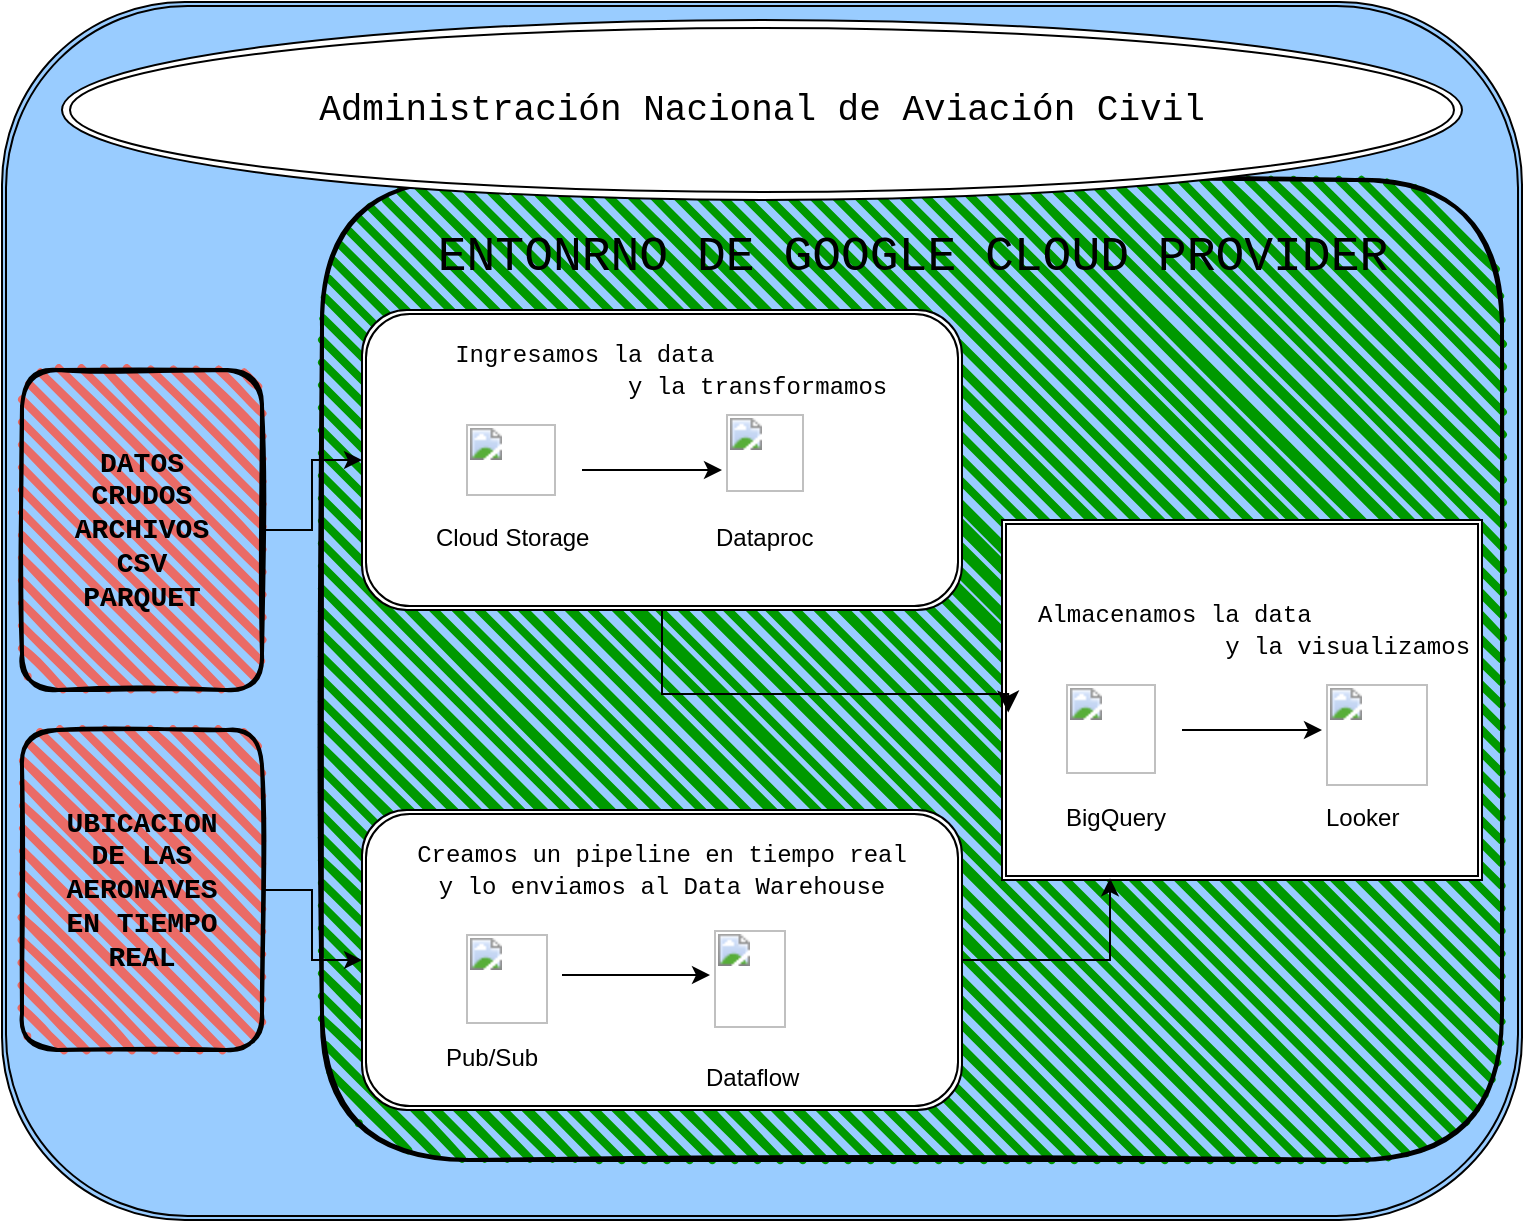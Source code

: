 <mxfile version="24.6.1" type="google">
  <diagram id="C5RBs43oDa-KdzZeNtuy" name="Page-1">
    <mxGraphModel grid="1" page="1" gridSize="10" guides="1" tooltips="1" connect="1" arrows="1" fold="1" pageScale="1" pageWidth="827" pageHeight="1169" math="0" shadow="0">
      <root>
        <mxCell id="WIyWlLk6GJQsqaUBKTNV-0" />
        <mxCell id="WIyWlLk6GJQsqaUBKTNV-1" parent="WIyWlLk6GJQsqaUBKTNV-0" />
        <mxCell id="5yX12SplNettPFv9PZgu-11" value="" style="shape=ext;double=1;rounded=1;whiteSpace=wrap;html=1;fillColor=#99CCFF;" vertex="1" parent="WIyWlLk6GJQsqaUBKTNV-1">
          <mxGeometry x="40" y="21" width="760" height="609" as="geometry" />
        </mxCell>
        <mxCell id="5yX12SplNettPFv9PZgu-41" value="" style="rounded=1;whiteSpace=wrap;html=1;strokeWidth=2;fillWeight=4;hachureGap=8;hachureAngle=45;fillColor=#009900;sketch=1;" vertex="1" parent="WIyWlLk6GJQsqaUBKTNV-1">
          <mxGeometry x="200" y="110" width="590" height="490" as="geometry" />
        </mxCell>
        <mxCell id="5yX12SplNettPFv9PZgu-15" value="" style="shape=ext;double=1;rounded=0;whiteSpace=wrap;html=1;align=center;" vertex="1" parent="WIyWlLk6GJQsqaUBKTNV-1">
          <mxGeometry x="540" y="280" width="240" height="180" as="geometry" />
        </mxCell>
        <mxCell id="5yX12SplNettPFv9PZgu-32" style="edgeStyle=orthogonalEdgeStyle;rounded=0;orthogonalLoop=1;jettySize=auto;html=1;" edge="1" parent="WIyWlLk6GJQsqaUBKTNV-1" source="5yX12SplNettPFv9PZgu-16" target="5yX12SplNettPFv9PZgu-23">
          <mxGeometry relative="1" as="geometry" />
        </mxCell>
        <UserObject label="&lt;b style=&quot;font-weight:normal;&quot; id=&quot;docs-internal-guid-5fdfe7ac-7fff-1659-0325-1ee77e289a2b&quot;&gt;&lt;img width=&quot;45px;&quot; height=&quot;45px;&quot; src=&quot;https://lh7-us.googleusercontent.com/slidesz/AGV_vUd3dKQBJTdxgp6uiI_hlELxMwT_KbczcjplvYYkk5TmkHq_bcpuHGwIEZUq_AT1uNawVVGs6wYQ6irzi9JkrbOlfEh9S4JGdVZ_K5EIGIRMXFEI1RuekHi9SFxRgp8rh4zf7qvtlqbRfdWrz-a6zi2jIqYMVpnW=s2048?key=HlGHz7GLxUE4mLiwRD8bgA&quot;&gt;&lt;/b&gt;" link="&lt;b style=&quot;font-weight:normal;&quot; id=&quot;docs-internal-guid-5fdfe7ac-7fff-1659-0325-1ee77e289a2b&quot;&gt;&lt;img width=&quot;45px;&quot; height=&quot;45px;&quot; src=&quot;https://lh7-us.googleusercontent.com/slidesz/AGV_vUd3dKQBJTdxgp6uiI_hlELxMwT_KbczcjplvYYkk5TmkHq_bcpuHGwIEZUq_AT1uNawVVGs6wYQ6irzi9JkrbOlfEh9S4JGdVZ_K5EIGIRMXFEI1RuekHi9SFxRgp8rh4zf7qvtlqbRfdWrz-a6zi2jIqYMVpnW=s2048?key=HlGHz7GLxUE4mLiwRD8bgA&quot;&gt;&lt;/b&gt;" id="5yX12SplNettPFv9PZgu-16">
          <mxCell style="text;whiteSpace=wrap;html=1;" vertex="1" parent="WIyWlLk6GJQsqaUBKTNV-1">
            <mxGeometry x="570" y="355" width="60" height="60" as="geometry" />
          </mxCell>
        </UserObject>
        <mxCell id="5yX12SplNettPFv9PZgu-18" value="" style="shape=ext;double=1;rounded=1;whiteSpace=wrap;html=1;fillColor=#FFFFFF;" vertex="1" parent="WIyWlLk6GJQsqaUBKTNV-1">
          <mxGeometry x="220" y="175" width="300" height="150" as="geometry" />
        </mxCell>
        <mxCell id="5yX12SplNettPFv9PZgu-48" style="edgeStyle=orthogonalEdgeStyle;rounded=0;orthogonalLoop=1;jettySize=auto;html=1;" edge="1" parent="WIyWlLk6GJQsqaUBKTNV-1" source="5yX12SplNettPFv9PZgu-19" target="5yX12SplNettPFv9PZgu-45">
          <mxGeometry relative="1" as="geometry" />
        </mxCell>
        <UserObject label="&lt;b style=&quot;font-weight:normal;&quot; id=&quot;docs-internal-guid-e93f05c1-7fff-336d-de23-e6e1be0deb56&quot;&gt;&lt;img width=&quot;45px;&quot; height=&quot;36px;&quot; src=&quot;https://lh7-us.googleusercontent.com/slidesz/AGV_vUfNnLK49lolya_54kQGXMdNeo8roZgLFdViNDj64JISBaoIvYltFTFrEcT2e6iwBCFHcVo0wNKk_7Fimu6jDOiuwvhgqdVnCTpLpgHwCSQLeD7icOAazDUnzju0GTgxu2G-3DS2Owznlw1bdgk9GYcjdVq5YYc=s2048?key=HlGHz7GLxUE4mLiwRD8bgA&quot;&gt;&lt;/b&gt;" link="&lt;b style=&quot;font-weight:normal;&quot; id=&quot;docs-internal-guid-e93f05c1-7fff-336d-de23-e6e1be0deb56&quot;&gt;&lt;img width=&quot;45px;&quot; height=&quot;36px;&quot; src=&quot;https://lh7-us.googleusercontent.com/slidesz/AGV_vUfNnLK49lolya_54kQGXMdNeo8roZgLFdViNDj64JISBaoIvYltFTFrEcT2e6iwBCFHcVo0wNKk_7Fimu6jDOiuwvhgqdVnCTpLpgHwCSQLeD7icOAazDUnzju0GTgxu2G-3DS2Owznlw1bdgk9GYcjdVq5YYc=s2048?key=HlGHz7GLxUE4mLiwRD8bgA&quot;&gt;&lt;/b&gt;" id="5yX12SplNettPFv9PZgu-19">
          <mxCell style="text;whiteSpace=wrap;html=1;" vertex="1" parent="WIyWlLk6GJQsqaUBKTNV-1">
            <mxGeometry x="270" y="225" width="60" height="60" as="geometry" />
          </mxCell>
        </UserObject>
        <mxCell id="5yX12SplNettPFv9PZgu-21" value="Cloud Storage" style="text;whiteSpace=wrap;" vertex="1" parent="WIyWlLk6GJQsqaUBKTNV-1">
          <mxGeometry x="255" y="275" width="110" height="40" as="geometry" />
        </mxCell>
        <mxCell id="5yX12SplNettPFv9PZgu-22" value="BigQuery" style="text;whiteSpace=wrap;" vertex="1" parent="WIyWlLk6GJQsqaUBKTNV-1">
          <mxGeometry x="570" y="415" width="80" height="40" as="geometry" />
        </mxCell>
        <UserObject label="&lt;b style=&quot;font-weight:normal;&quot; id=&quot;docs-internal-guid-bb33ac9b-7fff-fe23-7293-b4f1d35a637f&quot;&gt;&lt;img width=&quot;51px;&quot; height=&quot;51px;&quot; src=&quot;https://lh7-us.googleusercontent.com/slidesz/AGV_vUdXtPRianAtsSaMzzcZrZnpraVQc0N-iucKHmZPz62ePJ5BOohVFDlUFLd3SbApkNQ8_3nJEUyFp_MVvpRQfk_lufTk-ikV94kERgC-RW-nrv9FEDfd6tjmEGAqyXKtCGmMoDAtjXwDgutU_4JJMnUT7mGqFtwB=s2048?key=HlGHz7GLxUE4mLiwRD8bgA&quot;&gt;&lt;/b&gt;" link="&lt;b style=&quot;font-weight:normal;&quot; id=&quot;docs-internal-guid-bb33ac9b-7fff-fe23-7293-b4f1d35a637f&quot;&gt;&lt;img width=&quot;51px;&quot; height=&quot;51px;&quot; src=&quot;https://lh7-us.googleusercontent.com/slidesz/AGV_vUdXtPRianAtsSaMzzcZrZnpraVQc0N-iucKHmZPz62ePJ5BOohVFDlUFLd3SbApkNQ8_3nJEUyFp_MVvpRQfk_lufTk-ikV94kERgC-RW-nrv9FEDfd6tjmEGAqyXKtCGmMoDAtjXwDgutU_4JJMnUT7mGqFtwB=s2048?key=HlGHz7GLxUE4mLiwRD8bgA&quot;&gt;&lt;/b&gt;" id="5yX12SplNettPFv9PZgu-23">
          <mxCell style="text;whiteSpace=wrap;html=1;" vertex="1" parent="WIyWlLk6GJQsqaUBKTNV-1">
            <mxGeometry x="700" y="355" width="80" height="60" as="geometry" />
          </mxCell>
        </UserObject>
        <mxCell id="5yX12SplNettPFv9PZgu-24" value="Looker" style="text;whiteSpace=wrap;" vertex="1" parent="WIyWlLk6GJQsqaUBKTNV-1">
          <mxGeometry x="700" y="415" width="70" height="40" as="geometry" />
        </mxCell>
        <mxCell id="5yX12SplNettPFv9PZgu-25" value="&lt;font face=&quot;Courier New&quot; style=&quot;font-size: 18px;&quot;&gt;Administración Nacional de Aviación Civil&lt;/font&gt;" style="ellipse;shape=doubleEllipse;whiteSpace=wrap;html=1;" vertex="1" parent="WIyWlLk6GJQsqaUBKTNV-1">
          <mxGeometry x="70" y="30" width="700" height="90" as="geometry" />
        </mxCell>
        <UserObject label="&lt;span style=&quot;font-family: &amp;quot;Courier New&amp;quot;;&quot;&gt;Almacenamos la data&amp;nbsp;&lt;/span&gt;&lt;div&gt;&lt;span style=&quot;font-family: &amp;quot;Courier New&amp;quot;;&quot;&gt;&amp;nbsp; &amp;nbsp; &amp;nbsp; &amp;nbsp; &amp;nbsp; &amp;nbsp; &amp;nbsp; &amp;nbsp; &amp;nbsp; &amp;nbsp; &amp;nbsp; &amp;nbsp;y la visualizamos&lt;/span&gt;&lt;/div&gt;" placeholders="1" name="Variable" id="5yX12SplNettPFv9PZgu-28">
          <mxCell style="text;html=1;strokeColor=none;fillColor=none;align=center;verticalAlign=middle;whiteSpace=wrap;overflow=hidden;" vertex="1" parent="WIyWlLk6GJQsqaUBKTNV-1">
            <mxGeometry x="475" y="305" width="310" height="60" as="geometry" />
          </mxCell>
        </UserObject>
        <mxCell id="5yX12SplNettPFv9PZgu-37" style="edgeStyle=orthogonalEdgeStyle;rounded=0;orthogonalLoop=1;jettySize=auto;html=1;" edge="1" parent="WIyWlLk6GJQsqaUBKTNV-1" source="5yX12SplNettPFv9PZgu-33" target="5yX12SplNettPFv9PZgu-18">
          <mxGeometry relative="1" as="geometry" />
        </mxCell>
        <mxCell id="5yX12SplNettPFv9PZgu-33" value="&lt;b&gt;&lt;font face=&quot;Courier New&quot; style=&quot;font-size: 14px;&quot;&gt;DATOS&lt;br&gt;CRUDOS&lt;/font&gt;&lt;/b&gt;&lt;div&gt;&lt;b&gt;&lt;font face=&quot;Courier New&quot; style=&quot;font-size: 14px;&quot;&gt;ARCHIVOS&lt;/font&gt;&lt;/b&gt;&lt;/div&gt;&lt;div&gt;&lt;b&gt;&lt;font face=&quot;Courier New&quot; style=&quot;font-size: 14px;&quot;&gt;CSV&lt;/font&gt;&lt;/b&gt;&lt;/div&gt;&lt;div&gt;&lt;b&gt;&lt;font face=&quot;Courier New&quot; style=&quot;font-size: 14px;&quot;&gt;PARQUET&lt;/font&gt;&lt;/b&gt;&lt;/div&gt;" style="rounded=1;whiteSpace=wrap;html=1;strokeWidth=2;fillWeight=4;hachureGap=8;hachureAngle=45;fillColor=#EA6B66;sketch=1;" vertex="1" parent="WIyWlLk6GJQsqaUBKTNV-1">
          <mxGeometry x="50" y="205" width="120" height="160" as="geometry" />
        </mxCell>
        <UserObject label="&lt;span style=&quot;font-family: &amp;quot;Courier New&amp;quot;;&quot;&gt;Ingresamos la data&amp;nbsp;&lt;/span&gt;&lt;div&gt;&lt;span style=&quot;font-family: &amp;quot;Courier New&amp;quot;;&quot;&gt;&amp;nbsp; &amp;nbsp; &amp;nbsp; &amp;nbsp; &amp;nbsp; &amp;nbsp; &amp;nbsp; &amp;nbsp; &amp;nbsp; &amp;nbsp; &amp;nbsp; &amp;nbsp;y la transformamos&lt;/span&gt;&lt;/div&gt;" placeholders="1" name="Variable" id="5yX12SplNettPFv9PZgu-34">
          <mxCell style="text;html=1;strokeColor=none;fillColor=none;align=center;verticalAlign=middle;whiteSpace=wrap;overflow=hidden;" vertex="1" parent="WIyWlLk6GJQsqaUBKTNV-1">
            <mxGeometry x="180" y="175" width="310" height="60" as="geometry" />
          </mxCell>
        </UserObject>
        <mxCell id="5yX12SplNettPFv9PZgu-39" value="" style="edgeStyle=segmentEdgeStyle;endArrow=classic;html=1;curved=0;rounded=0;endSize=8;startSize=8;exitX=0.5;exitY=1;exitDx=0;exitDy=0;entryX=0.013;entryY=0.535;entryDx=0;entryDy=0;entryPerimeter=0;" edge="1" parent="WIyWlLk6GJQsqaUBKTNV-1" source="5yX12SplNettPFv9PZgu-18" target="5yX12SplNettPFv9PZgu-15">
          <mxGeometry width="50" height="50" relative="1" as="geometry">
            <mxPoint x="390" y="305" as="sourcePoint" />
            <mxPoint x="440" y="255" as="targetPoint" />
            <Array as="points">
              <mxPoint x="370" y="367" />
            </Array>
          </mxGeometry>
        </mxCell>
        <mxCell id="5yX12SplNettPFv9PZgu-63" style="edgeStyle=orthogonalEdgeStyle;rounded=0;orthogonalLoop=1;jettySize=auto;html=1;" edge="1" parent="WIyWlLk6GJQsqaUBKTNV-1" source="5yX12SplNettPFv9PZgu-44" target="5yX12SplNettPFv9PZgu-51">
          <mxGeometry relative="1" as="geometry" />
        </mxCell>
        <mxCell id="5yX12SplNettPFv9PZgu-44" value="&lt;font face=&quot;Courier New&quot;&gt;&lt;span style=&quot;font-size: 14px;&quot;&gt;&lt;b&gt;UBICACION&lt;/b&gt;&lt;/span&gt;&lt;/font&gt;&lt;div&gt;&lt;font face=&quot;Courier New&quot;&gt;&lt;span style=&quot;font-size: 14px;&quot;&gt;&lt;b&gt;DE LAS&lt;/b&gt;&lt;/span&gt;&lt;/font&gt;&lt;/div&gt;&lt;div&gt;&lt;font face=&quot;Courier New&quot;&gt;&lt;span style=&quot;font-size: 14px;&quot;&gt;&lt;b&gt;AERONAVES&lt;/b&gt;&lt;/span&gt;&lt;/font&gt;&lt;/div&gt;&lt;div&gt;&lt;font face=&quot;Courier New&quot;&gt;&lt;span style=&quot;font-size: 14px;&quot;&gt;&lt;b&gt;EN TIEMPO&lt;/b&gt;&lt;/span&gt;&lt;/font&gt;&lt;/div&gt;&lt;div&gt;&lt;font face=&quot;Courier New&quot;&gt;&lt;span style=&quot;font-size: 14px;&quot;&gt;&lt;b&gt;REAL&lt;/b&gt;&lt;/span&gt;&lt;/font&gt;&lt;/div&gt;" style="rounded=1;whiteSpace=wrap;html=1;strokeWidth=2;fillWeight=4;hachureGap=8;hachureAngle=45;fillColor=#EA6B66;sketch=1;" vertex="1" parent="WIyWlLk6GJQsqaUBKTNV-1">
          <mxGeometry x="50" y="385" width="120" height="160" as="geometry" />
        </mxCell>
        <UserObject label="&lt;b style=&quot;font-weight:normal;&quot; id=&quot;docs-internal-guid-4bc46a7a-7fff-5746-4d91-fe89a608815f&quot;&gt;&lt;img width=&quot;39px;&quot; height=&quot;39px;&quot; src=&quot;https://lh7-us.googleusercontent.com/slidesz/AGV_vUdeB-S4G90qq_M3yyAJD2iR8ujFGPJwjawdoK0nw7jrkbuKh9qyl20Hrht_vV5nUCdzOghJHCcnif3tOAbKNQYFoppQjLxOrBw1L1MUeGXRxSUEgMDc6rpfAtfjHFlOj-Ym1kvXR9UdDrR4KeBoit-bmE_Ube0L=s2048?key=HlGHz7GLxUE4mLiwRD8bgA&quot;&gt;&lt;/b&gt;" link="&lt;b style=&quot;font-weight:normal;&quot; id=&quot;docs-internal-guid-4bc46a7a-7fff-5746-4d91-fe89a608815f&quot;&gt;&lt;img width=&quot;39px;&quot; height=&quot;39px;&quot; src=&quot;https://lh7-us.googleusercontent.com/slidesz/AGV_vUdeB-S4G90qq_M3yyAJD2iR8ujFGPJwjawdoK0nw7jrkbuKh9qyl20Hrht_vV5nUCdzOghJHCcnif3tOAbKNQYFoppQjLxOrBw1L1MUeGXRxSUEgMDc6rpfAtfjHFlOj-Ym1kvXR9UdDrR4KeBoit-bmE_Ube0L=s2048?key=HlGHz7GLxUE4mLiwRD8bgA&quot;&gt;&lt;/b&gt;" id="5yX12SplNettPFv9PZgu-45">
          <mxCell style="text;whiteSpace=wrap;html=1;" vertex="1" parent="WIyWlLk6GJQsqaUBKTNV-1">
            <mxGeometry x="400" y="220" width="90" height="70" as="geometry" />
          </mxCell>
        </UserObject>
        <mxCell id="5yX12SplNettPFv9PZgu-46" value="Dataproc" style="text;whiteSpace=wrap;" vertex="1" parent="WIyWlLk6GJQsqaUBKTNV-1">
          <mxGeometry x="395" y="275" width="80" height="40" as="geometry" />
        </mxCell>
        <mxCell id="5yX12SplNettPFv9PZgu-51" value="" style="shape=ext;double=1;rounded=1;whiteSpace=wrap;html=1;fillColor=#FFFFFF;" vertex="1" parent="WIyWlLk6GJQsqaUBKTNV-1">
          <mxGeometry x="220" y="425" width="300" height="150" as="geometry" />
        </mxCell>
        <UserObject label="&lt;font face=&quot;Courier New&quot;&gt;Creamos un pipeline en tiempo real&lt;/font&gt;&lt;div&gt;&lt;font face=&quot;Courier New&quot;&gt;y lo enviamos al Data Warehouse&lt;/font&gt;&lt;/div&gt;" placeholders="1" name="Variable" id="5yX12SplNettPFv9PZgu-53">
          <mxCell style="text;html=1;strokeColor=none;fillColor=none;align=center;verticalAlign=middle;whiteSpace=wrap;overflow=hidden;" vertex="1" parent="WIyWlLk6GJQsqaUBKTNV-1">
            <mxGeometry x="215" y="425" width="310" height="60" as="geometry" />
          </mxCell>
        </UserObject>
        <mxCell id="5yX12SplNettPFv9PZgu-68" style="edgeStyle=orthogonalEdgeStyle;rounded=0;orthogonalLoop=1;jettySize=auto;html=1;entryX=0;entryY=0.5;entryDx=0;entryDy=0;" edge="1" parent="WIyWlLk6GJQsqaUBKTNV-1" source="5yX12SplNettPFv9PZgu-57" target="5yX12SplNettPFv9PZgu-59">
          <mxGeometry relative="1" as="geometry" />
        </mxCell>
        <UserObject label="&lt;b style=&quot;font-weight:normal;&quot; id=&quot;docs-internal-guid-52246290-7fff-4025-e738-df95f1eba5c0&quot;&gt;&lt;img width=&quot;41px;&quot; height=&quot;45px;&quot; src=&quot;https://lh7-us.googleusercontent.com/slidesz/AGV_vUd4j0zWuSOLHbfObr0S7QtlYuydu0FJ0Yc5AHRdVi-aWo20O4vsM8HY604FSfJK4Yc1GdKZm_Znlt4wHq5FHd9dnzuao4SETtFCEkXI68WOL4tYwwZvehxL_Jp7dbB2IiCpRiM2LNz5KqX9oSvcWC-Od3o931c=s2048?key=HlGHz7GLxUE4mLiwRD8bgA&quot;&gt;&lt;/b&gt;" link="&lt;b style=&quot;font-weight:normal;&quot; id=&quot;docs-internal-guid-52246290-7fff-4025-e738-df95f1eba5c0&quot;&gt;&lt;img width=&quot;41px;&quot; height=&quot;45px;&quot; src=&quot;https://lh7-us.googleusercontent.com/slidesz/AGV_vUd4j0zWuSOLHbfObr0S7QtlYuydu0FJ0Yc5AHRdVi-aWo20O4vsM8HY604FSfJK4Yc1GdKZm_Znlt4wHq5FHd9dnzuao4SETtFCEkXI68WOL4tYwwZvehxL_Jp7dbB2IiCpRiM2LNz5KqX9oSvcWC-Od3o931c=s2048?key=HlGHz7GLxUE4mLiwRD8bgA&quot;&gt;&lt;/b&gt;" id="5yX12SplNettPFv9PZgu-57">
          <mxCell style="text;whiteSpace=wrap;html=1;" vertex="1" parent="WIyWlLk6GJQsqaUBKTNV-1">
            <mxGeometry x="270" y="480" width="50" height="55" as="geometry" />
          </mxCell>
        </UserObject>
        <mxCell id="5yX12SplNettPFv9PZgu-58" value="Pub/Sub" style="text;whiteSpace=wrap;" vertex="1" parent="WIyWlLk6GJQsqaUBKTNV-1">
          <mxGeometry x="260" y="535" width="80" height="40" as="geometry" />
        </mxCell>
        <UserObject label="&lt;b style=&quot;font-weight:normal;&quot; id=&quot;docs-internal-guid-9c69ce7f-7fff-ea2d-51a2-da341c5eb4a8&quot;&gt;&lt;img width=&quot;36px;&quot; height=&quot;49px;&quot; src=&quot;https://lh7-us.googleusercontent.com/slidesz/AGV_vUeIICu8wkom8E572Obo6wpNJNuCrpewSl_WTqiBLdFs67RFskBKDtA51M7CzZqMvAX-dKIpGnSXS9yklrCktte_NspUsszUYflEU1vCZt8TnyB0MXWvnqykLfHoachUI-ystQSJHhqGK13TW5Ag4LCdINoo9Qxm=s2048?key=HlGHz7GLxUE4mLiwRD8bgA&quot;&gt;&lt;/b&gt;" link="&lt;b style=&quot;font-weight:normal;&quot; id=&quot;docs-internal-guid-9c69ce7f-7fff-ea2d-51a2-da341c5eb4a8&quot;&gt;&lt;img width=&quot;36px;&quot; height=&quot;49px;&quot; src=&quot;https://lh7-us.googleusercontent.com/slidesz/AGV_vUeIICu8wkom8E572Obo6wpNJNuCrpewSl_WTqiBLdFs67RFskBKDtA51M7CzZqMvAX-dKIpGnSXS9yklrCktte_NspUsszUYflEU1vCZt8TnyB0MXWvnqykLfHoachUI-ystQSJHhqGK13TW5Ag4LCdINoo9Qxm=s2048?key=HlGHz7GLxUE4mLiwRD8bgA&quot;&gt;&lt;/b&gt;" id="5yX12SplNettPFv9PZgu-59">
          <mxCell style="text;whiteSpace=wrap;html=1;" vertex="1" parent="WIyWlLk6GJQsqaUBKTNV-1">
            <mxGeometry x="394" y="477.5" width="40" height="60" as="geometry" />
          </mxCell>
        </UserObject>
        <mxCell id="5yX12SplNettPFv9PZgu-61" value="Dataflow" style="text;whiteSpace=wrap;" vertex="1" parent="WIyWlLk6GJQsqaUBKTNV-1">
          <mxGeometry x="390" y="545" width="80" height="40" as="geometry" />
        </mxCell>
        <mxCell id="5yX12SplNettPFv9PZgu-66" style="edgeStyle=orthogonalEdgeStyle;rounded=0;orthogonalLoop=1;jettySize=auto;html=1;entryX=0.225;entryY=0.995;entryDx=0;entryDy=0;entryPerimeter=0;" edge="1" parent="WIyWlLk6GJQsqaUBKTNV-1" source="5yX12SplNettPFv9PZgu-51" target="5yX12SplNettPFv9PZgu-15">
          <mxGeometry relative="1" as="geometry" />
        </mxCell>
        <UserObject label="&lt;font style=&quot;font-size: 24px;&quot; face=&quot;Courier New&quot;&gt;ENTONRNO DE GOOGLE CLOUD PROVIDER&lt;/font&gt;" placeholders="1" name="Variable" id="5yX12SplNettPFv9PZgu-69">
          <mxCell style="text;html=1;strokeColor=none;fillColor=none;align=center;verticalAlign=middle;whiteSpace=wrap;overflow=hidden;" vertex="1" parent="WIyWlLk6GJQsqaUBKTNV-1">
            <mxGeometry x="237.5" y="114" width="515" height="70" as="geometry" />
          </mxCell>
        </UserObject>
      </root>
    </mxGraphModel>
  </diagram>
</mxfile>
